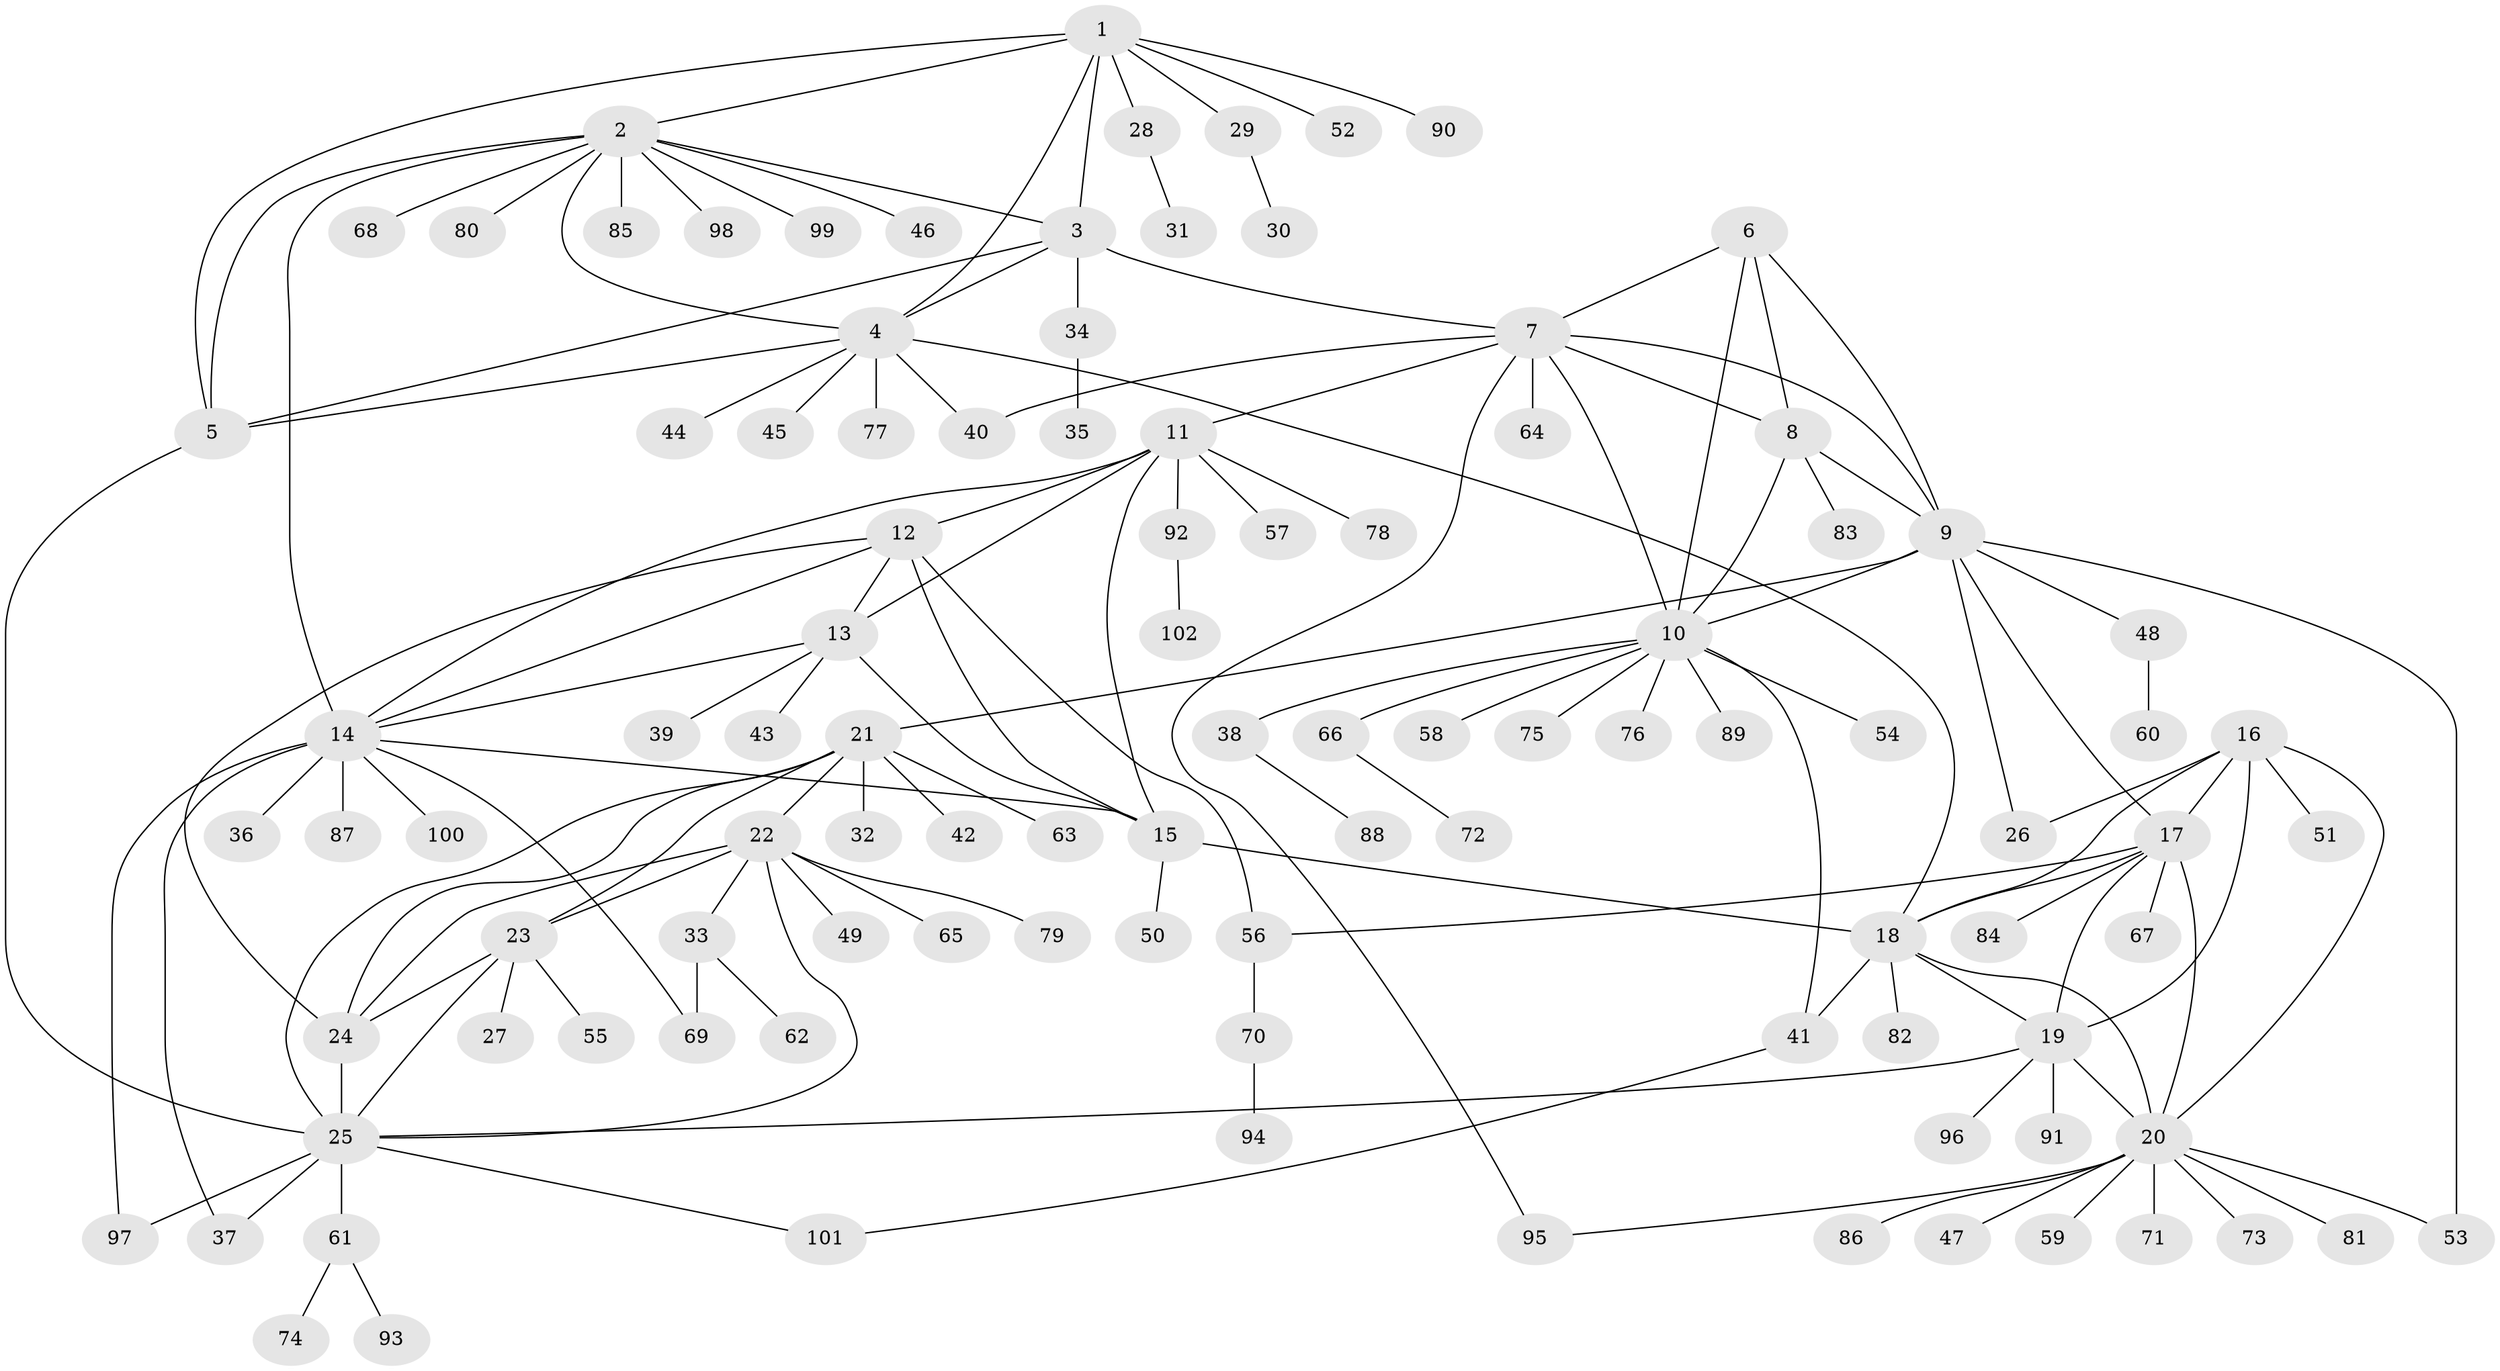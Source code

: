 // coarse degree distribution, {7: 0.02631578947368421, 11: 0.05263157894736842, 6: 0.039473684210526314, 3: 0.05263157894736842, 8: 0.02631578947368421, 9: 0.02631578947368421, 5: 0.02631578947368421, 10: 0.02631578947368421, 4: 0.013157894736842105, 2: 0.05263157894736842, 1: 0.6578947368421053}
// Generated by graph-tools (version 1.1) at 2025/52/02/27/25 19:52:18]
// undirected, 102 vertices, 147 edges
graph export_dot {
graph [start="1"]
  node [color=gray90,style=filled];
  1;
  2;
  3;
  4;
  5;
  6;
  7;
  8;
  9;
  10;
  11;
  12;
  13;
  14;
  15;
  16;
  17;
  18;
  19;
  20;
  21;
  22;
  23;
  24;
  25;
  26;
  27;
  28;
  29;
  30;
  31;
  32;
  33;
  34;
  35;
  36;
  37;
  38;
  39;
  40;
  41;
  42;
  43;
  44;
  45;
  46;
  47;
  48;
  49;
  50;
  51;
  52;
  53;
  54;
  55;
  56;
  57;
  58;
  59;
  60;
  61;
  62;
  63;
  64;
  65;
  66;
  67;
  68;
  69;
  70;
  71;
  72;
  73;
  74;
  75;
  76;
  77;
  78;
  79;
  80;
  81;
  82;
  83;
  84;
  85;
  86;
  87;
  88;
  89;
  90;
  91;
  92;
  93;
  94;
  95;
  96;
  97;
  98;
  99;
  100;
  101;
  102;
  1 -- 2;
  1 -- 3;
  1 -- 4;
  1 -- 5;
  1 -- 28;
  1 -- 29;
  1 -- 52;
  1 -- 90;
  2 -- 3;
  2 -- 4;
  2 -- 5;
  2 -- 14;
  2 -- 46;
  2 -- 68;
  2 -- 80;
  2 -- 85;
  2 -- 98;
  2 -- 99;
  3 -- 4;
  3 -- 5;
  3 -- 7;
  3 -- 34;
  4 -- 5;
  4 -- 18;
  4 -- 40;
  4 -- 44;
  4 -- 45;
  4 -- 77;
  5 -- 25;
  6 -- 7;
  6 -- 8;
  6 -- 9;
  6 -- 10;
  7 -- 8;
  7 -- 9;
  7 -- 10;
  7 -- 11;
  7 -- 40;
  7 -- 64;
  7 -- 95;
  8 -- 9;
  8 -- 10;
  8 -- 83;
  9 -- 10;
  9 -- 17;
  9 -- 21;
  9 -- 26;
  9 -- 48;
  9 -- 53;
  10 -- 38;
  10 -- 41;
  10 -- 54;
  10 -- 58;
  10 -- 66;
  10 -- 75;
  10 -- 76;
  10 -- 89;
  11 -- 12;
  11 -- 13;
  11 -- 14;
  11 -- 15;
  11 -- 57;
  11 -- 78;
  11 -- 92;
  12 -- 13;
  12 -- 14;
  12 -- 15;
  12 -- 24;
  12 -- 56;
  13 -- 14;
  13 -- 15;
  13 -- 39;
  13 -- 43;
  14 -- 15;
  14 -- 36;
  14 -- 37;
  14 -- 69;
  14 -- 87;
  14 -- 97;
  14 -- 100;
  15 -- 18;
  15 -- 50;
  16 -- 17;
  16 -- 18;
  16 -- 19;
  16 -- 20;
  16 -- 26;
  16 -- 51;
  17 -- 18;
  17 -- 19;
  17 -- 20;
  17 -- 56;
  17 -- 67;
  17 -- 84;
  18 -- 19;
  18 -- 20;
  18 -- 41;
  18 -- 82;
  19 -- 20;
  19 -- 25;
  19 -- 91;
  19 -- 96;
  20 -- 47;
  20 -- 53;
  20 -- 59;
  20 -- 71;
  20 -- 73;
  20 -- 81;
  20 -- 86;
  20 -- 95;
  21 -- 22;
  21 -- 23;
  21 -- 24;
  21 -- 25;
  21 -- 32;
  21 -- 42;
  21 -- 63;
  22 -- 23;
  22 -- 24;
  22 -- 25;
  22 -- 33;
  22 -- 49;
  22 -- 65;
  22 -- 79;
  23 -- 24;
  23 -- 25;
  23 -- 27;
  23 -- 55;
  24 -- 25;
  25 -- 37;
  25 -- 61;
  25 -- 97;
  25 -- 101;
  28 -- 31;
  29 -- 30;
  33 -- 62;
  33 -- 69;
  34 -- 35;
  38 -- 88;
  41 -- 101;
  48 -- 60;
  56 -- 70;
  61 -- 74;
  61 -- 93;
  66 -- 72;
  70 -- 94;
  92 -- 102;
}
